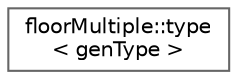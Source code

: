 digraph "Graphical Class Hierarchy"
{
 // LATEX_PDF_SIZE
  bgcolor="transparent";
  edge [fontname=Helvetica,fontsize=10,labelfontname=Helvetica,labelfontsize=10];
  node [fontname=Helvetica,fontsize=10,shape=box,height=0.2,width=0.4];
  rankdir="LR";
  Node0 [id="Node000000",label="floorMultiple::type\l\< genType \>",height=0.2,width=0.4,color="grey40", fillcolor="white", style="filled",URL="$structfloor_multiple_1_1type.html",tooltip=" "];
}
